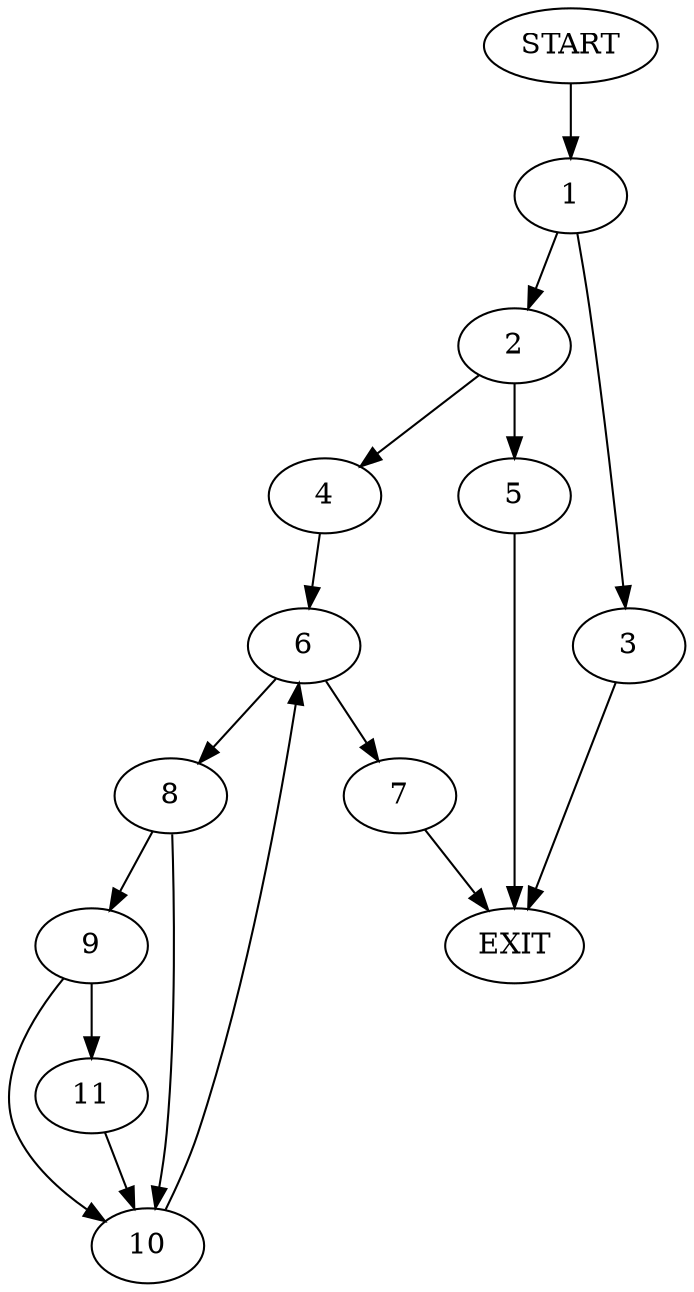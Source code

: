 digraph {
0 [label="START"]
12 [label="EXIT"]
0 -> 1
1 -> 2
1 -> 3
2 -> 4
2 -> 5
3 -> 12
4 -> 6
5 -> 12
6 -> 7
6 -> 8
8 -> 9
8 -> 10
7 -> 12
9 -> 11
9 -> 10
10 -> 6
11 -> 10
}
